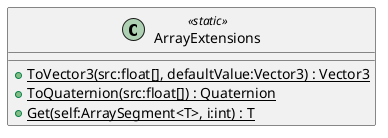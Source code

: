 @startuml
class ArrayExtensions <<static>> {
    + {static} ToVector3(src:float[], defaultValue:Vector3) : Vector3
    + {static} ToQuaternion(src:float[]) : Quaternion
    + {static} Get(self:ArraySegment<T>, i:int) : T
}
@enduml

